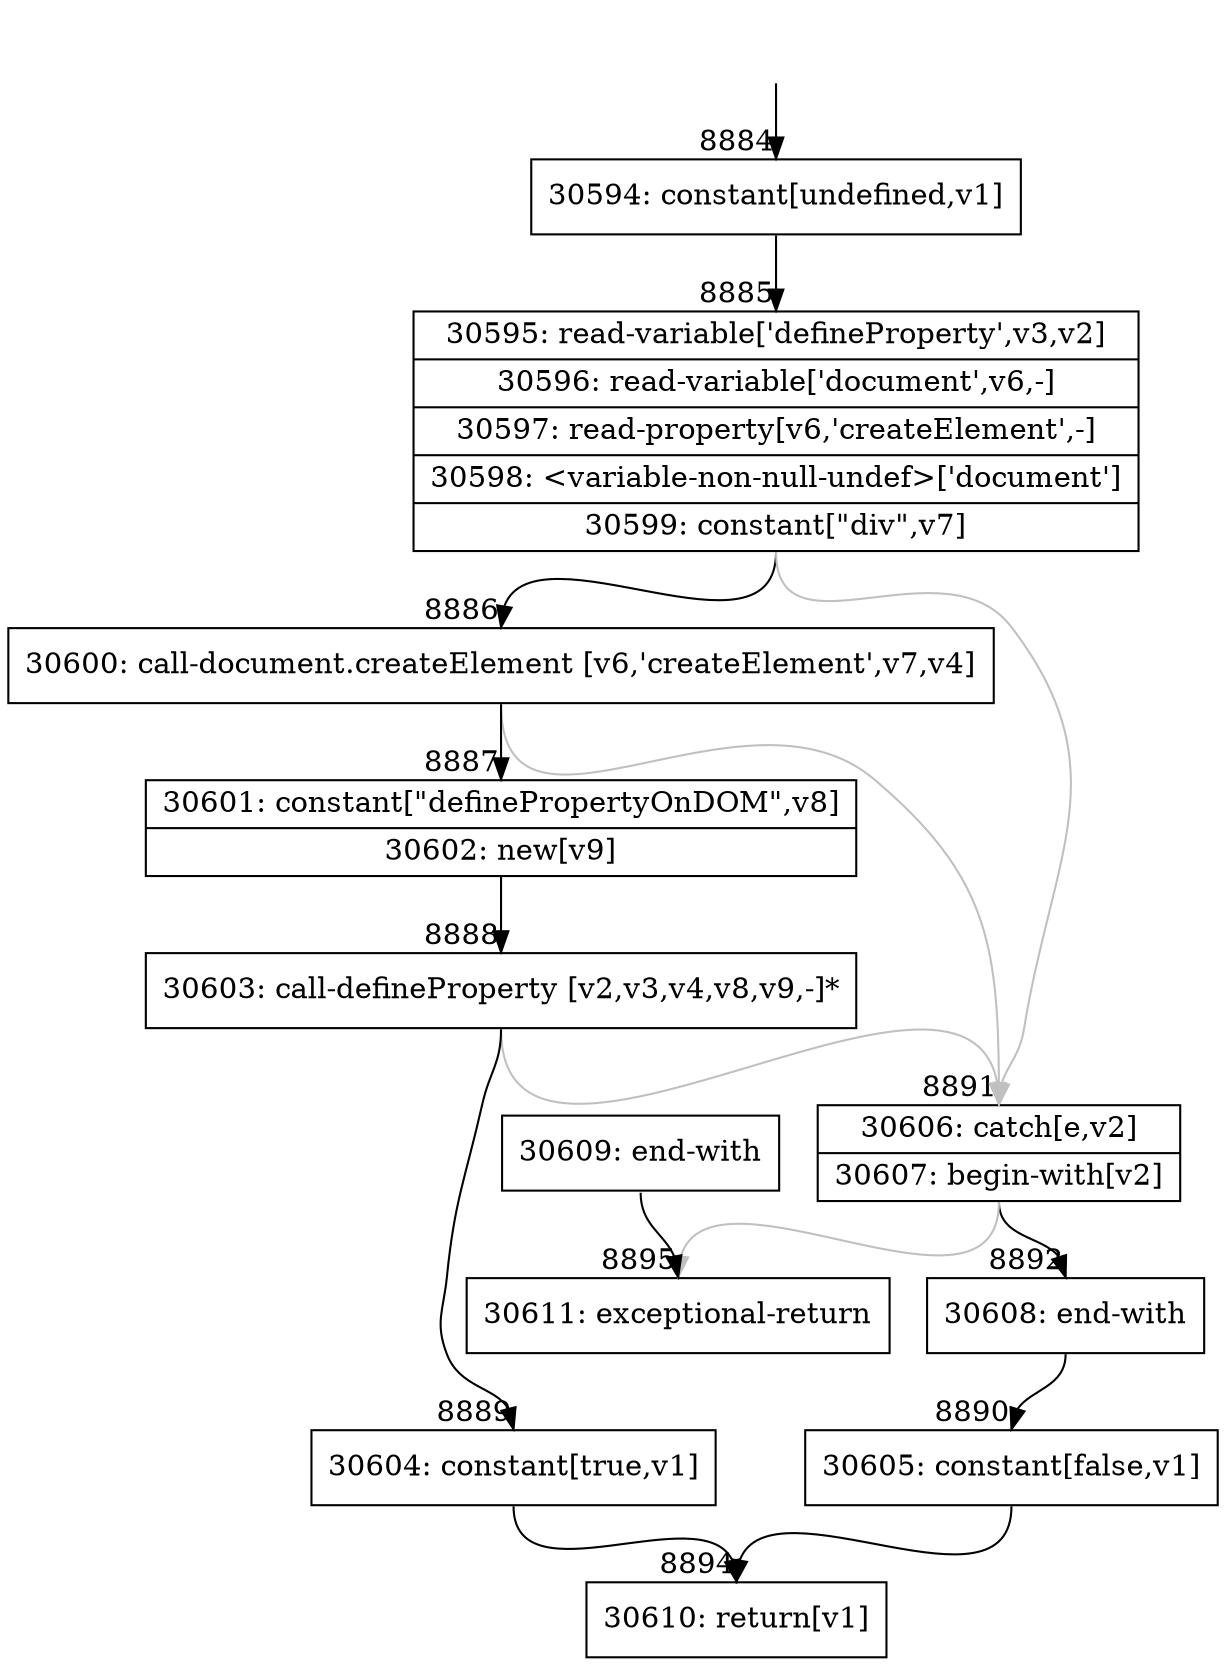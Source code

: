 digraph {
rankdir="TD"
BB_entry756[shape=none,label=""];
BB_entry756 -> BB8884 [tailport=s, headport=n, headlabel="    8884"]
BB8884 [shape=record label="{30594: constant[undefined,v1]}" ] 
BB8884 -> BB8885 [tailport=s, headport=n, headlabel="      8885"]
BB8885 [shape=record label="{30595: read-variable['defineProperty',v3,v2]|30596: read-variable['document',v6,-]|30597: read-property[v6,'createElement',-]|30598: \<variable-non-null-undef\>['document']|30599: constant[\"div\",v7]}" ] 
BB8885 -> BB8886 [tailport=s, headport=n, headlabel="      8886"]
BB8885 -> BB8891 [tailport=s, headport=n, color=gray, headlabel="      8891"]
BB8886 [shape=record label="{30600: call-document.createElement [v6,'createElement',v7,v4]}" ] 
BB8886 -> BB8887 [tailport=s, headport=n, headlabel="      8887"]
BB8886 -> BB8891 [tailport=s, headport=n, color=gray]
BB8887 [shape=record label="{30601: constant[\"definePropertyOnDOM\",v8]|30602: new[v9]}" ] 
BB8887 -> BB8888 [tailport=s, headport=n, headlabel="      8888"]
BB8888 [shape=record label="{30603: call-defineProperty [v2,v3,v4,v8,v9,-]*}" ] 
BB8888 -> BB8889 [tailport=s, headport=n, headlabel="      8889"]
BB8888 -> BB8891 [tailport=s, headport=n, color=gray]
BB8889 [shape=record label="{30604: constant[true,v1]}" ] 
BB8889 -> BB8894 [tailport=s, headport=n, headlabel="      8894"]
BB8890 [shape=record label="{30605: constant[false,v1]}" ] 
BB8890 -> BB8894 [tailport=s, headport=n]
BB8891 [shape=record label="{30606: catch[e,v2]|30607: begin-with[v2]}" ] 
BB8891 -> BB8892 [tailport=s, headport=n, headlabel="      8892"]
BB8891 -> BB8895 [tailport=s, headport=n, color=gray, headlabel="      8895"]
BB8892 [shape=record label="{30608: end-with}" ] 
BB8892 -> BB8890 [tailport=s, headport=n, headlabel="      8890"]
BB8893 [shape=record label="{30609: end-with}" ] 
BB8893 -> BB8895 [tailport=s, headport=n]
BB8894 [shape=record label="{30610: return[v1]}" ] 
BB8895 [shape=record label="{30611: exceptional-return}" ] 
//#$~ 15848
}
